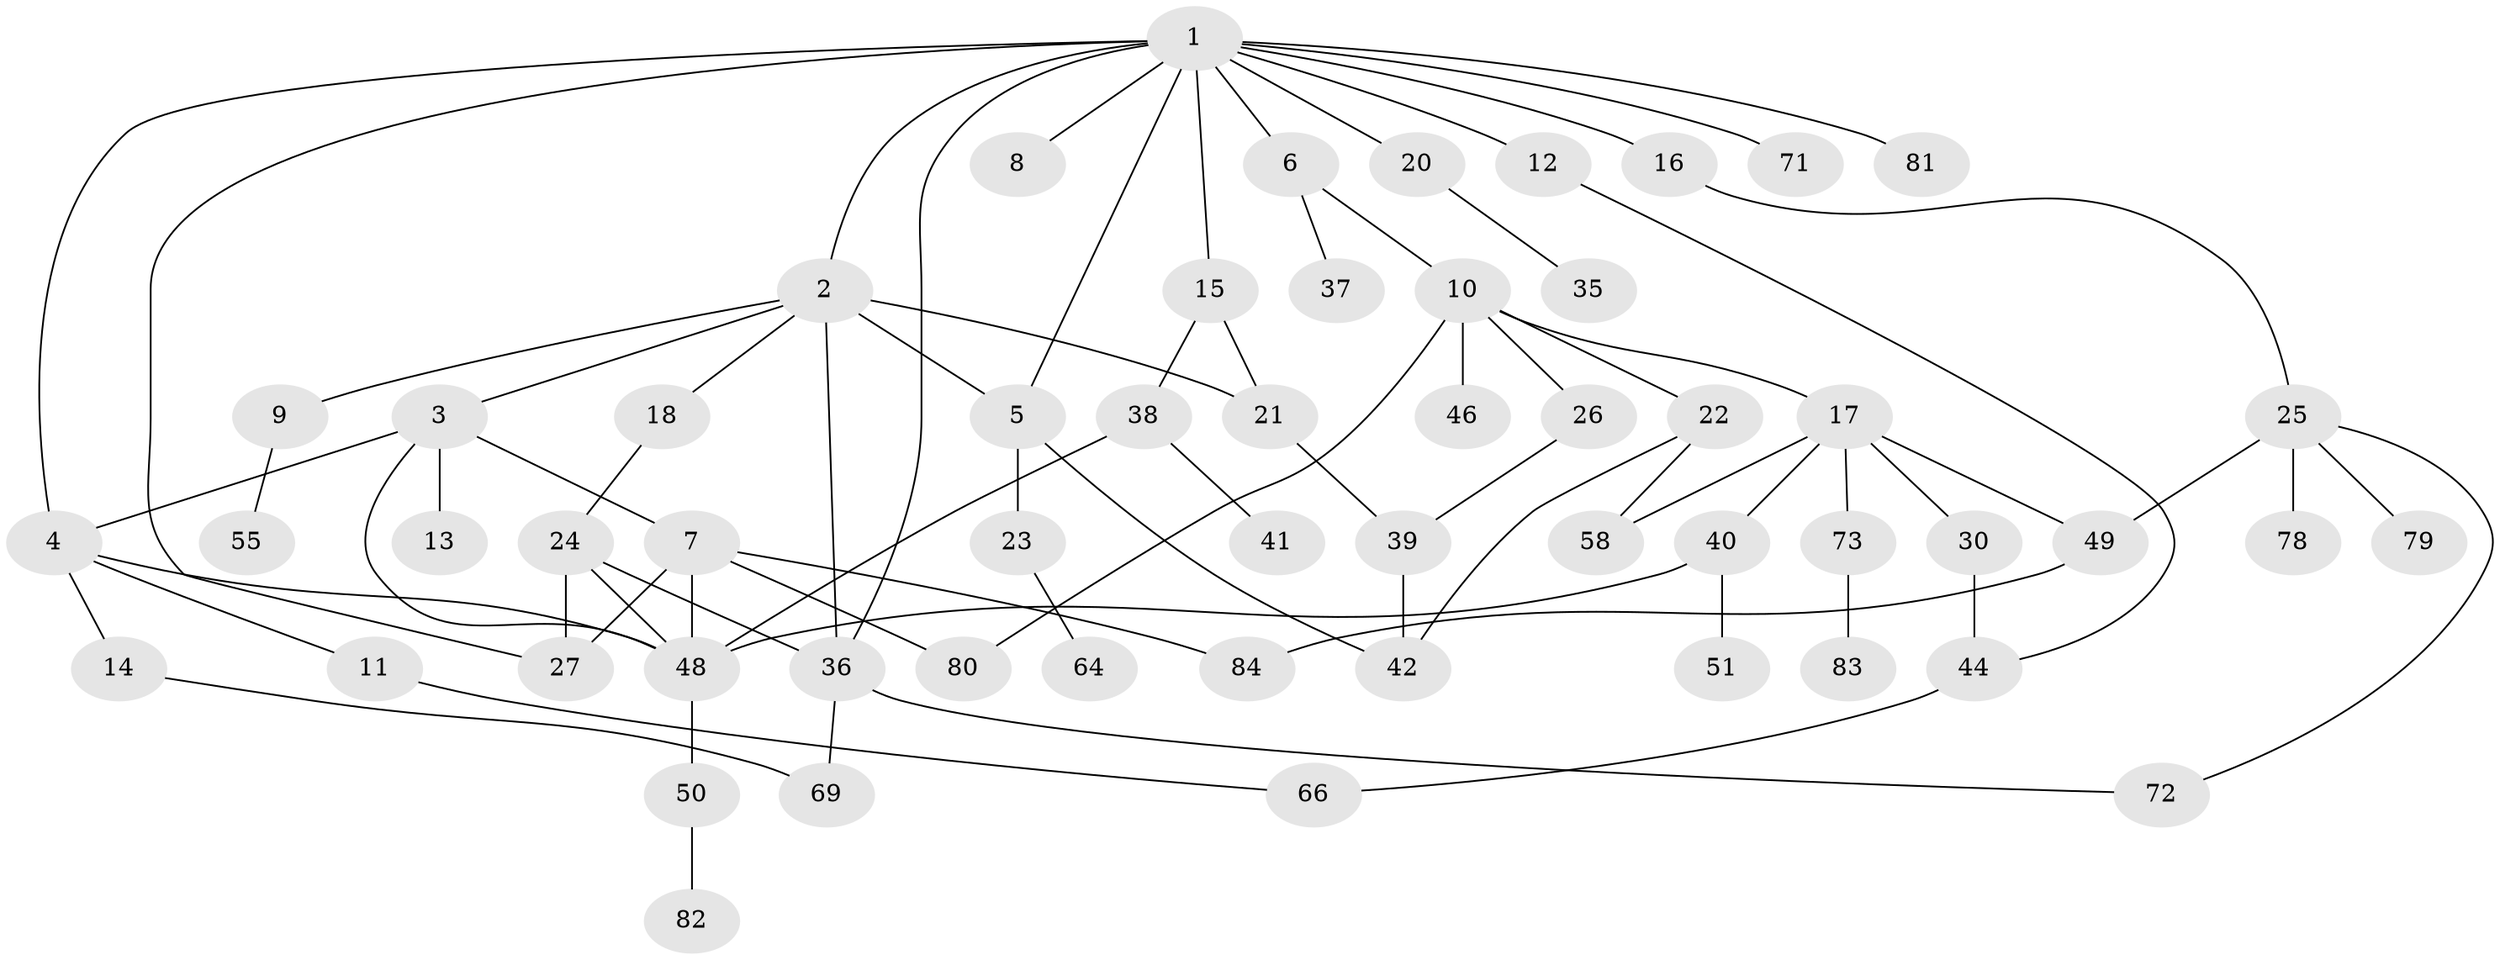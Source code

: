 // Generated by graph-tools (version 1.1) at 2025/23/03/03/25 07:23:33]
// undirected, 56 vertices, 78 edges
graph export_dot {
graph [start="1"]
  node [color=gray90,style=filled];
  1 [super="+53"];
  2 [super="+32"];
  3;
  4 [super="+68"];
  5 [super="+56"];
  6 [super="+19"];
  7 [super="+28"];
  8;
  9;
  10;
  11 [super="+77"];
  12;
  13 [super="+47"];
  14 [super="+59"];
  15 [super="+61"];
  16;
  17 [super="+57"];
  18;
  20 [super="+31"];
  21 [super="+33"];
  22 [super="+75"];
  23;
  24 [super="+45"];
  25 [super="+34"];
  26 [super="+29"];
  27;
  30;
  35;
  36 [super="+43"];
  37;
  38 [super="+60"];
  39;
  40 [super="+62"];
  41;
  42 [super="+54"];
  44 [super="+67"];
  46 [super="+65"];
  48 [super="+63"];
  49 [super="+70"];
  50 [super="+52"];
  51;
  55;
  58;
  64 [super="+85"];
  66;
  69;
  71 [super="+74"];
  72;
  73 [super="+76"];
  78;
  79;
  80;
  81;
  82;
  83;
  84;
  1 -- 2;
  1 -- 5;
  1 -- 6;
  1 -- 8;
  1 -- 12;
  1 -- 15;
  1 -- 16;
  1 -- 20;
  1 -- 71;
  1 -- 81;
  1 -- 4;
  1 -- 27;
  1 -- 36;
  2 -- 3;
  2 -- 9;
  2 -- 18;
  2 -- 21;
  2 -- 36;
  2 -- 5;
  3 -- 4;
  3 -- 7;
  3 -- 13;
  3 -- 48;
  4 -- 11;
  4 -- 14;
  4 -- 48;
  5 -- 23;
  5 -- 42;
  6 -- 10;
  6 -- 37;
  7 -- 27;
  7 -- 80;
  7 -- 84;
  7 -- 48;
  9 -- 55;
  10 -- 17;
  10 -- 22;
  10 -- 26;
  10 -- 46;
  10 -- 80;
  11 -- 66;
  12 -- 44;
  14 -- 69;
  15 -- 38;
  15 -- 21;
  16 -- 25;
  17 -- 30;
  17 -- 40;
  17 -- 58;
  17 -- 73;
  17 -- 49;
  18 -- 24;
  20 -- 35;
  21 -- 39;
  22 -- 58;
  22 -- 42;
  23 -- 64;
  24 -- 36;
  24 -- 48;
  24 -- 27;
  25 -- 78;
  25 -- 72;
  25 -- 79;
  25 -- 49;
  26 -- 39;
  30 -- 44;
  36 -- 72;
  36 -- 69;
  38 -- 41;
  38 -- 48;
  39 -- 42;
  40 -- 48;
  40 -- 51;
  44 -- 66;
  48 -- 50;
  49 -- 84;
  50 -- 82;
  73 -- 83;
}
